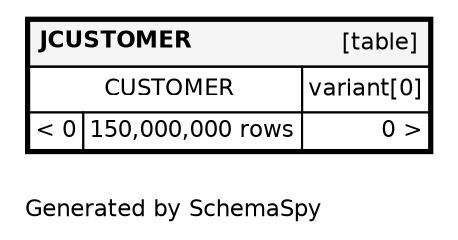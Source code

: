 digraph "oneDegreeRelationshipsDiagram" {
  graph [    rankdir="RL"    bgcolor="#ffffff"    label="\nGenerated by SchemaSpy"    labeljust="l"    nodesep="0.18"    ranksep="0.46"    fontname="Helvetica"    fontsize="11"    ration="compress"  ];  node [    fontname="Helvetica"    fontsize="11"    shape="plaintext"  ];  edge [    arrowsize="0.8"  ];
  "JCUSTOMER" [
   label=<
    <TABLE BORDER="2" CELLBORDER="1" CELLSPACING="0" BGCOLOR="#ffffff">
      <TR><TD COLSPAN="4"  BGCOLOR="#f5f5f5"><TABLE BORDER="0" CELLSPACING="0"><TR><TD ALIGN="LEFT" FIXEDSIZE="TRUE" WIDTH="79" HEIGHT="16"><B>JCUSTOMER</B></TD><TD ALIGN="RIGHT">[table]</TD></TR></TABLE></TD></TR>
      <TR><TD PORT="CUSTOMER" COLSPAN="2" ALIGN="LEFT"><TABLE BORDER="0" CELLSPACING="0" ALIGN="LEFT"><TR ALIGN="LEFT"><TD ALIGN="LEFT" FIXEDSIZE="TRUE" WIDTH="15" HEIGHT="16"></TD><TD ALIGN="LEFT" FIXEDSIZE="TRUE" WIDTH="79" HEIGHT="16">CUSTOMER</TD></TR></TABLE></TD><TD PORT="CUSTOMER.type" ALIGN="LEFT">variant[0]</TD></TR>
      <TR><TD ALIGN="LEFT" BGCOLOR="#ffffff">&lt; 0</TD><TD ALIGN="RIGHT" BGCOLOR="#ffffff">150,000,000 rows</TD><TD ALIGN="RIGHT" BGCOLOR="#ffffff">0 &gt;</TD></TR>
    </TABLE>>
    URL="JCUSTOMER.html"
    target="_top"
    tooltip="JCUSTOMER"
  ];
}
